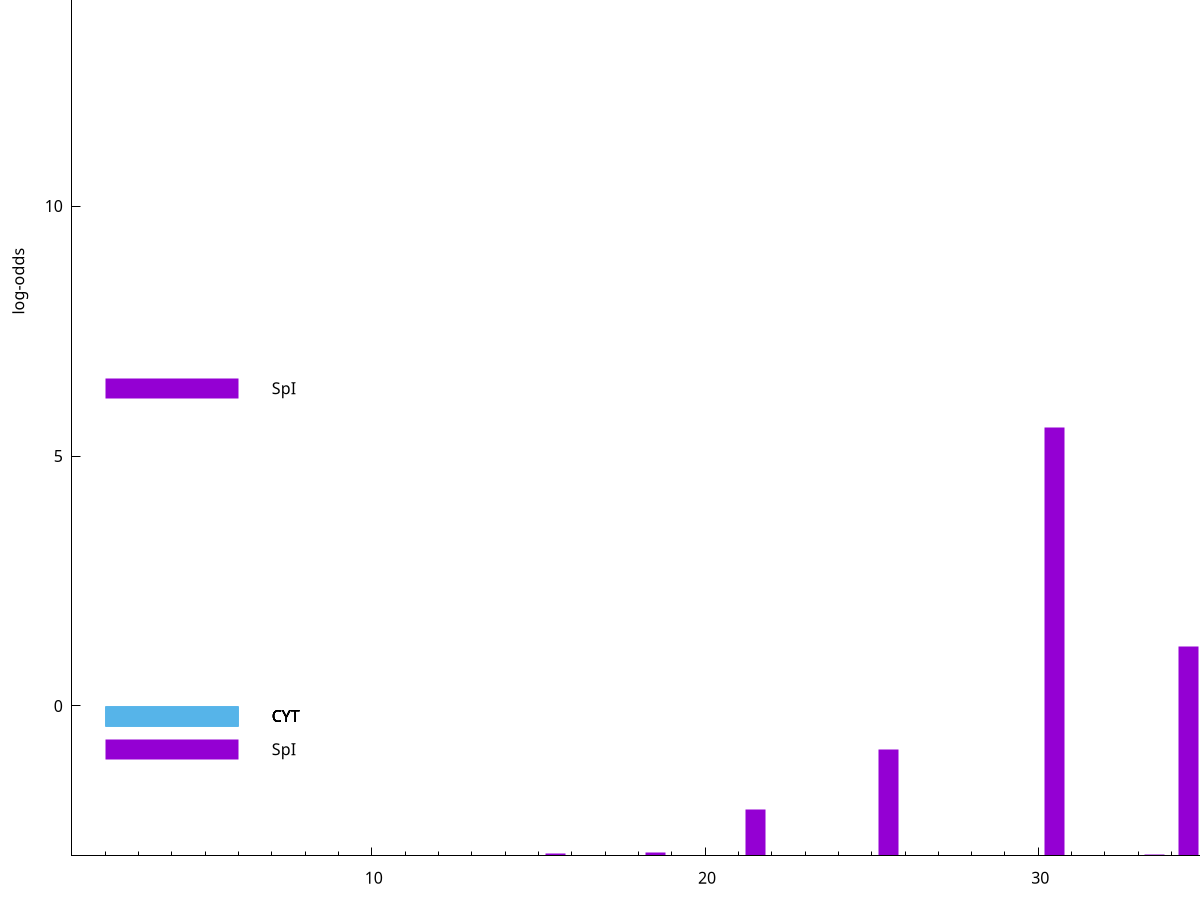 set title "LipoP predictions for SRR5666568.gff"
set size 2., 1.4
set xrange [1:70] 
set mxtics 10
set yrange [-3:20]
set y2range [0:23]
set ylabel "log-odds"
set term postscript eps color solid "Helvetica" 30
set output "SRR5666568.gff178.eps"
set arrow from 2,15.1858 to 6,15.1858 nohead lt 4 lw 20
set label "TMH" at 7,15.1858
set arrow from 2,6.35845 to 6,6.35845 nohead lt 1 lw 20
set label "SpI" at 7,6.35845
set arrow from 2,-0.200913 to 6,-0.200913 nohead lt 3 lw 20
set label "CYT" at 7,-0.200913
set arrow from 2,-0.200913 to 6,-0.200913 nohead lt 3 lw 20
set label "CYT" at 7,-0.200913
set arrow from 2,-0.200913 to 6,-0.200913 nohead lt 3 lw 20
set label "CYT" at 7,-0.200913
set arrow from 2,-0.200913 to 6,-0.200913 nohead lt 3 lw 20
set label "CYT" at 7,-0.200913
set arrow from 2,-0.200913 to 6,-0.200913 nohead lt 3 lw 20
set label "CYT" at 7,-0.200913
set arrow from 2,-0.865002 to 6,-0.865002 nohead lt 1 lw 20
set label "SpI" at 7,-0.865002
set arrow from 2,15.1858 to 6,15.1858 nohead lt 4 lw 20
set label "TMH" at 7,15.1858
# NOTE: The scores below are the log-odds scores with the threshold
# NOTE: subtracted (a hack to make gnuplot make the histogram all
# NOTE: look nice).
plot "-" axes x1y2 title "" with impulses lt 1 lw 20
30.500000 8.576880
37.500000 7.474570
39.500000 5.936500
34.500000 4.193570
38.500000 2.927581
25.500000 2.131586
21.500000 0.919290
18.500000 0.075010
15.500000 0.045890
33.500000 0.036480
e
exit

